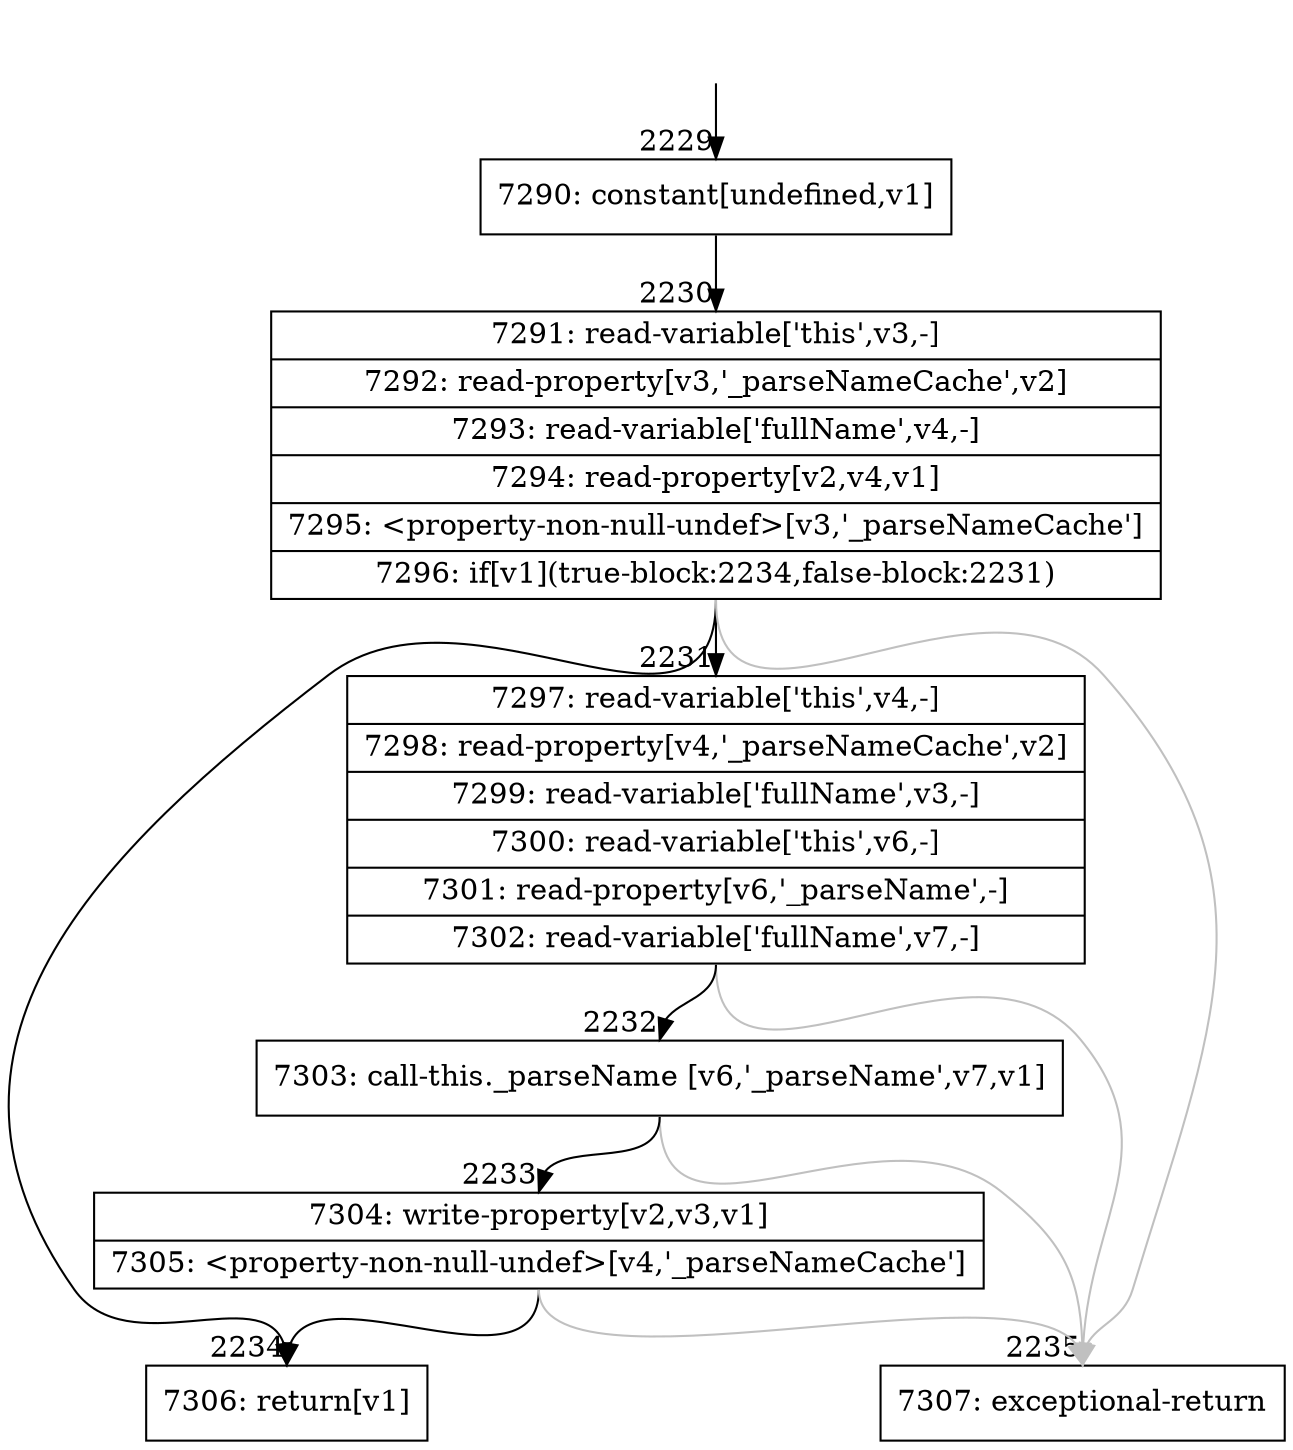 digraph {
rankdir="TD"
BB_entry171[shape=none,label=""];
BB_entry171 -> BB2229 [tailport=s, headport=n, headlabel="    2229"]
BB2229 [shape=record label="{7290: constant[undefined,v1]}" ] 
BB2229 -> BB2230 [tailport=s, headport=n, headlabel="      2230"]
BB2230 [shape=record label="{7291: read-variable['this',v3,-]|7292: read-property[v3,'_parseNameCache',v2]|7293: read-variable['fullName',v4,-]|7294: read-property[v2,v4,v1]|7295: \<property-non-null-undef\>[v3,'_parseNameCache']|7296: if[v1](true-block:2234,false-block:2231)}" ] 
BB2230 -> BB2234 [tailport=s, headport=n, headlabel="      2234"]
BB2230 -> BB2231 [tailport=s, headport=n, headlabel="      2231"]
BB2230 -> BB2235 [tailport=s, headport=n, color=gray, headlabel="      2235"]
BB2231 [shape=record label="{7297: read-variable['this',v4,-]|7298: read-property[v4,'_parseNameCache',v2]|7299: read-variable['fullName',v3,-]|7300: read-variable['this',v6,-]|7301: read-property[v6,'_parseName',-]|7302: read-variable['fullName',v7,-]}" ] 
BB2231 -> BB2232 [tailport=s, headport=n, headlabel="      2232"]
BB2231 -> BB2235 [tailport=s, headport=n, color=gray]
BB2232 [shape=record label="{7303: call-this._parseName [v6,'_parseName',v7,v1]}" ] 
BB2232 -> BB2233 [tailport=s, headport=n, headlabel="      2233"]
BB2232 -> BB2235 [tailport=s, headport=n, color=gray]
BB2233 [shape=record label="{7304: write-property[v2,v3,v1]|7305: \<property-non-null-undef\>[v4,'_parseNameCache']}" ] 
BB2233 -> BB2234 [tailport=s, headport=n]
BB2233 -> BB2235 [tailport=s, headport=n, color=gray]
BB2234 [shape=record label="{7306: return[v1]}" ] 
BB2235 [shape=record label="{7307: exceptional-return}" ] 
//#$~ 3691
}
